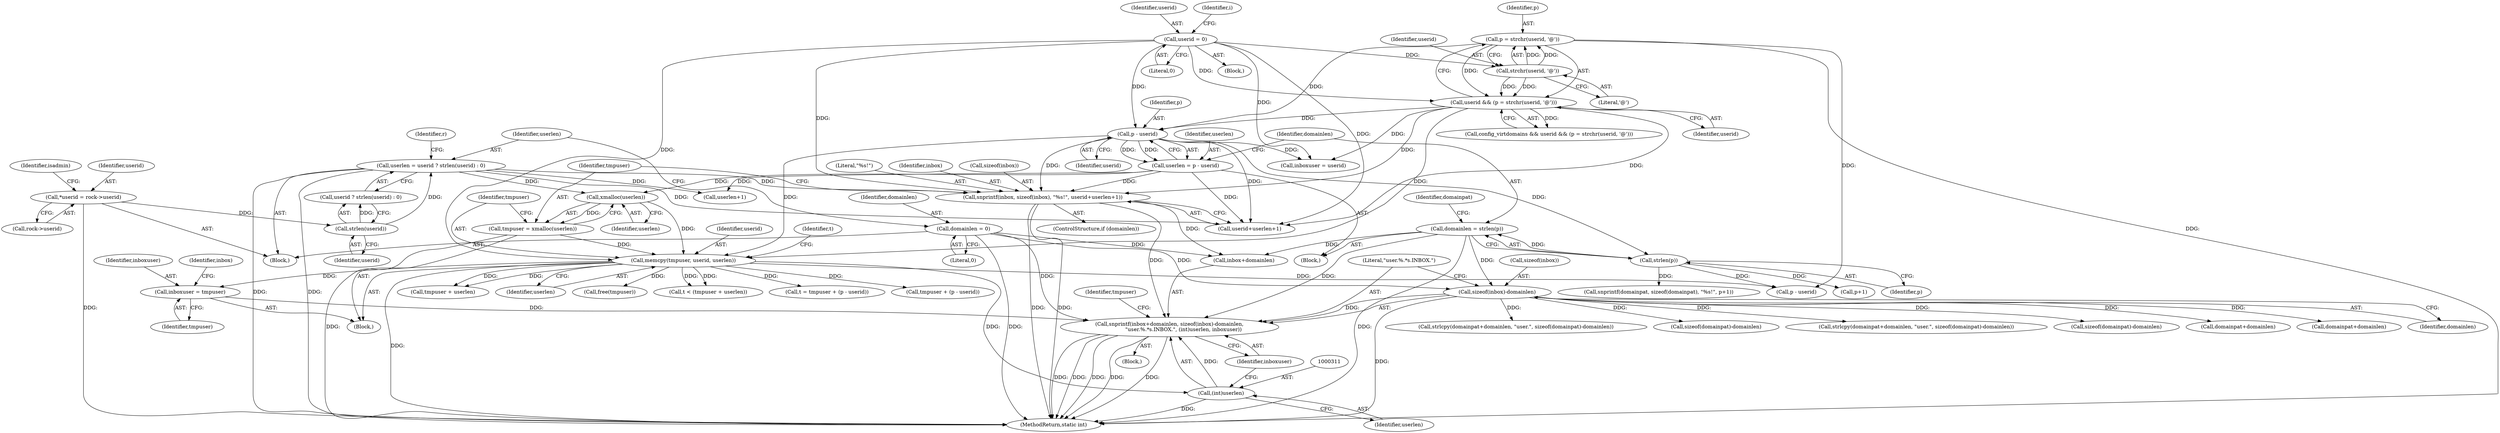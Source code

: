 digraph "0_cyrus-imapd_6bd33275368edfa71ae117de895488584678ac79@API" {
"1000301" [label="(Call,snprintf(inbox+domainlen, sizeof(inbox)-domainlen,\n                 \"user.%.*s.INBOX.\", (int)userlen, inboxuser))"];
"1000250" [label="(Call,snprintf(inbox, sizeof(inbox), \"%s!\", userid+userlen+1))"];
"1000186" [label="(Call,userid = 0)"];
"1000220" [label="(Call,p - userid)"];
"1000212" [label="(Call,p = strchr(userid, '@'))"];
"1000214" [label="(Call,strchr(userid, '@'))"];
"1000210" [label="(Call,userid && (p = strchr(userid, '@')))"];
"1000218" [label="(Call,userlen = p - userid)"];
"1000161" [label="(Call,userlen = userid ? strlen(userid) : 0)"];
"1000165" [label="(Call,strlen(userid))"];
"1000133" [label="(Call,*userid = rock->userid)"];
"1000157" [label="(Call,domainlen = 0)"];
"1000223" [label="(Call,domainlen = strlen(p))"];
"1000225" [label="(Call,strlen(p))"];
"1000305" [label="(Call,sizeof(inbox)-domainlen)"];
"1000310" [label="(Call,(int)userlen)"];
"1000269" [label="(Call,memcpy(tmpuser, userid, userlen))"];
"1000265" [label="(Call,tmpuser = xmalloc(userlen))"];
"1000267" [label="(Call,xmalloc(userlen))"];
"1000298" [label="(Call,inboxuser = tmpuser)"];
"1000227" [label="(Call,snprintf(domainpat, sizeof(domainpat), \"%s!\", p+1))"];
"1000162" [label="(Identifier,userlen)"];
"1000277" [label="(Call,p - userid)"];
"1000165" [label="(Call,strlen(userid))"];
"1000302" [label="(Call,inbox+domainlen)"];
"1000254" [label="(Literal,\"%s!\")"];
"1000269" [label="(Call,memcpy(tmpuser, userid, userlen))"];
"1000300" [label="(Identifier,tmpuser)"];
"1000210" [label="(Call,userid && (p = strchr(userid, '@')))"];
"1000157" [label="(Call,domainlen = 0)"];
"1000223" [label="(Call,domainlen = strlen(p))"];
"1000218" [label="(Call,userlen = p - userid)"];
"1000212" [label="(Call,p = strchr(userid, '@'))"];
"1000159" [label="(Literal,0)"];
"1000272" [label="(Identifier,userlen)"];
"1000255" [label="(Call,userid+userlen+1)"];
"1000186" [label="(Call,userid = 0)"];
"1000188" [label="(Literal,0)"];
"1000221" [label="(Identifier,p)"];
"1000187" [label="(Identifier,userid)"];
"1000267" [label="(Call,xmalloc(userlen))"];
"1000301" [label="(Call,snprintf(inbox+domainlen, sizeof(inbox)-domainlen,\n                 \"user.%.*s.INBOX.\", (int)userlen, inboxuser))"];
"1000225" [label="(Call,strlen(p))"];
"1000314" [label="(Call,free(tmpuser))"];
"1000140" [label="(Identifier,isadmin)"];
"1000172" [label="(Identifier,r)"];
"1000215" [label="(Identifier,userid)"];
"1000251" [label="(Identifier,inbox)"];
"1000281" [label="(Call,t < (tmpuser + userlen))"];
"1000274" [label="(Identifier,t)"];
"1000635" [label="(Call,sizeof(domainpat)-domainlen)"];
"1000217" [label="(Block,)"];
"1000248" [label="(ControlStructure,if (domainlen))"];
"1000641" [label="(Call,strlcpy(domainpat+domainlen, \"user.\", sizeof(domainpat)-domainlen))"];
"1000261" [label="(Call,inboxuser = userid)"];
"1000214" [label="(Call,strchr(userid, '@'))"];
"1000273" [label="(Call,t = tmpuser + (p - userid))"];
"1000268" [label="(Identifier,userlen)"];
"1000213" [label="(Identifier,p)"];
"1000306" [label="(Call,sizeof(inbox))"];
"1000224" [label="(Identifier,domainlen)"];
"1000241" [label="(Block,)"];
"1000266" [label="(Identifier,tmpuser)"];
"1000275" [label="(Call,tmpuser + (p - userid))"];
"1000228" [label="(Identifier,domainpat)"];
"1000270" [label="(Identifier,tmpuser)"];
"1000161" [label="(Call,userlen = userid ? strlen(userid) : 0)"];
"1000646" [label="(Call,sizeof(domainpat)-domainlen)"];
"1000166" [label="(Identifier,userid)"];
"1000222" [label="(Identifier,userid)"];
"1000772" [label="(MethodReturn,static int)"];
"1000299" [label="(Identifier,inboxuser)"];
"1000134" [label="(Identifier,userid)"];
"1000315" [label="(Identifier,tmpuser)"];
"1000309" [label="(Literal,\"user.%.*s.INBOX.\")"];
"1000252" [label="(Call,sizeof(inbox))"];
"1000265" [label="(Call,tmpuser = xmalloc(userlen))"];
"1000283" [label="(Call,tmpuser + userlen)"];
"1000305" [label="(Call,sizeof(inbox)-domainlen)"];
"1000303" [label="(Identifier,inbox)"];
"1000219" [label="(Identifier,userlen)"];
"1000257" [label="(Call,userlen+1)"];
"1000131" [label="(Block,)"];
"1000298" [label="(Call,inboxuser = tmpuser)"];
"1000271" [label="(Identifier,userid)"];
"1000226" [label="(Identifier,p)"];
"1000135" [label="(Call,rock->userid)"];
"1000642" [label="(Call,domainpat+domainlen)"];
"1000185" [label="(Block,)"];
"1000631" [label="(Call,domainpat+domainlen)"];
"1000312" [label="(Identifier,userlen)"];
"1000250" [label="(Call,snprintf(inbox, sizeof(inbox), \"%s!\", userid+userlen+1))"];
"1000308" [label="(Identifier,domainlen)"];
"1000211" [label="(Identifier,userid)"];
"1000208" [label="(Call,config_virtdomains && userid && (p = strchr(userid, '@')))"];
"1000232" [label="(Call,p+1)"];
"1000216" [label="(Literal,'@')"];
"1000163" [label="(Call,userid ? strlen(userid) : 0)"];
"1000264" [label="(Block,)"];
"1000313" [label="(Identifier,inboxuser)"];
"1000310" [label="(Call,(int)userlen)"];
"1000191" [label="(Identifier,i)"];
"1000630" [label="(Call,strlcpy(domainpat+domainlen, \"user.\", sizeof(domainpat)-domainlen))"];
"1000133" [label="(Call,*userid = rock->userid)"];
"1000158" [label="(Identifier,domainlen)"];
"1000220" [label="(Call,p - userid)"];
"1000301" -> "1000241"  [label="AST: "];
"1000301" -> "1000313"  [label="CFG: "];
"1000302" -> "1000301"  [label="AST: "];
"1000305" -> "1000301"  [label="AST: "];
"1000309" -> "1000301"  [label="AST: "];
"1000310" -> "1000301"  [label="AST: "];
"1000313" -> "1000301"  [label="AST: "];
"1000315" -> "1000301"  [label="CFG: "];
"1000301" -> "1000772"  [label="DDG: "];
"1000301" -> "1000772"  [label="DDG: "];
"1000301" -> "1000772"  [label="DDG: "];
"1000301" -> "1000772"  [label="DDG: "];
"1000301" -> "1000772"  [label="DDG: "];
"1000250" -> "1000301"  [label="DDG: "];
"1000157" -> "1000301"  [label="DDG: "];
"1000223" -> "1000301"  [label="DDG: "];
"1000305" -> "1000301"  [label="DDG: "];
"1000310" -> "1000301"  [label="DDG: "];
"1000298" -> "1000301"  [label="DDG: "];
"1000250" -> "1000248"  [label="AST: "];
"1000250" -> "1000255"  [label="CFG: "];
"1000251" -> "1000250"  [label="AST: "];
"1000252" -> "1000250"  [label="AST: "];
"1000254" -> "1000250"  [label="AST: "];
"1000255" -> "1000250"  [label="AST: "];
"1000266" -> "1000250"  [label="CFG: "];
"1000250" -> "1000772"  [label="DDG: "];
"1000250" -> "1000772"  [label="DDG: "];
"1000186" -> "1000250"  [label="DDG: "];
"1000220" -> "1000250"  [label="DDG: "];
"1000210" -> "1000250"  [label="DDG: "];
"1000218" -> "1000250"  [label="DDG: "];
"1000161" -> "1000250"  [label="DDG: "];
"1000250" -> "1000302"  [label="DDG: "];
"1000186" -> "1000185"  [label="AST: "];
"1000186" -> "1000188"  [label="CFG: "];
"1000187" -> "1000186"  [label="AST: "];
"1000188" -> "1000186"  [label="AST: "];
"1000191" -> "1000186"  [label="CFG: "];
"1000186" -> "1000210"  [label="DDG: "];
"1000186" -> "1000214"  [label="DDG: "];
"1000186" -> "1000220"  [label="DDG: "];
"1000186" -> "1000255"  [label="DDG: "];
"1000186" -> "1000261"  [label="DDG: "];
"1000186" -> "1000269"  [label="DDG: "];
"1000220" -> "1000218"  [label="AST: "];
"1000220" -> "1000222"  [label="CFG: "];
"1000221" -> "1000220"  [label="AST: "];
"1000222" -> "1000220"  [label="AST: "];
"1000218" -> "1000220"  [label="CFG: "];
"1000220" -> "1000218"  [label="DDG: "];
"1000220" -> "1000218"  [label="DDG: "];
"1000212" -> "1000220"  [label="DDG: "];
"1000210" -> "1000220"  [label="DDG: "];
"1000220" -> "1000225"  [label="DDG: "];
"1000220" -> "1000255"  [label="DDG: "];
"1000220" -> "1000261"  [label="DDG: "];
"1000220" -> "1000269"  [label="DDG: "];
"1000212" -> "1000210"  [label="AST: "];
"1000212" -> "1000214"  [label="CFG: "];
"1000213" -> "1000212"  [label="AST: "];
"1000214" -> "1000212"  [label="AST: "];
"1000210" -> "1000212"  [label="CFG: "];
"1000212" -> "1000772"  [label="DDG: "];
"1000212" -> "1000210"  [label="DDG: "];
"1000214" -> "1000212"  [label="DDG: "];
"1000214" -> "1000212"  [label="DDG: "];
"1000212" -> "1000277"  [label="DDG: "];
"1000214" -> "1000216"  [label="CFG: "];
"1000215" -> "1000214"  [label="AST: "];
"1000216" -> "1000214"  [label="AST: "];
"1000214" -> "1000210"  [label="DDG: "];
"1000214" -> "1000210"  [label="DDG: "];
"1000210" -> "1000208"  [label="AST: "];
"1000210" -> "1000211"  [label="CFG: "];
"1000211" -> "1000210"  [label="AST: "];
"1000208" -> "1000210"  [label="CFG: "];
"1000210" -> "1000208"  [label="DDG: "];
"1000210" -> "1000255"  [label="DDG: "];
"1000210" -> "1000261"  [label="DDG: "];
"1000210" -> "1000269"  [label="DDG: "];
"1000218" -> "1000217"  [label="AST: "];
"1000219" -> "1000218"  [label="AST: "];
"1000224" -> "1000218"  [label="CFG: "];
"1000218" -> "1000255"  [label="DDG: "];
"1000218" -> "1000257"  [label="DDG: "];
"1000218" -> "1000267"  [label="DDG: "];
"1000161" -> "1000131"  [label="AST: "];
"1000161" -> "1000163"  [label="CFG: "];
"1000162" -> "1000161"  [label="AST: "];
"1000163" -> "1000161"  [label="AST: "];
"1000172" -> "1000161"  [label="CFG: "];
"1000161" -> "1000772"  [label="DDG: "];
"1000161" -> "1000772"  [label="DDG: "];
"1000165" -> "1000161"  [label="DDG: "];
"1000161" -> "1000255"  [label="DDG: "];
"1000161" -> "1000257"  [label="DDG: "];
"1000161" -> "1000267"  [label="DDG: "];
"1000165" -> "1000163"  [label="AST: "];
"1000165" -> "1000166"  [label="CFG: "];
"1000166" -> "1000165"  [label="AST: "];
"1000163" -> "1000165"  [label="CFG: "];
"1000165" -> "1000163"  [label="DDG: "];
"1000133" -> "1000165"  [label="DDG: "];
"1000133" -> "1000131"  [label="AST: "];
"1000133" -> "1000135"  [label="CFG: "];
"1000134" -> "1000133"  [label="AST: "];
"1000135" -> "1000133"  [label="AST: "];
"1000140" -> "1000133"  [label="CFG: "];
"1000133" -> "1000772"  [label="DDG: "];
"1000157" -> "1000131"  [label="AST: "];
"1000157" -> "1000159"  [label="CFG: "];
"1000158" -> "1000157"  [label="AST: "];
"1000159" -> "1000157"  [label="AST: "];
"1000162" -> "1000157"  [label="CFG: "];
"1000157" -> "1000772"  [label="DDG: "];
"1000157" -> "1000302"  [label="DDG: "];
"1000157" -> "1000305"  [label="DDG: "];
"1000223" -> "1000217"  [label="AST: "];
"1000223" -> "1000225"  [label="CFG: "];
"1000224" -> "1000223"  [label="AST: "];
"1000225" -> "1000223"  [label="AST: "];
"1000228" -> "1000223"  [label="CFG: "];
"1000223" -> "1000772"  [label="DDG: "];
"1000225" -> "1000223"  [label="DDG: "];
"1000223" -> "1000302"  [label="DDG: "];
"1000223" -> "1000305"  [label="DDG: "];
"1000225" -> "1000226"  [label="CFG: "];
"1000226" -> "1000225"  [label="AST: "];
"1000225" -> "1000227"  [label="DDG: "];
"1000225" -> "1000232"  [label="DDG: "];
"1000225" -> "1000277"  [label="DDG: "];
"1000305" -> "1000308"  [label="CFG: "];
"1000306" -> "1000305"  [label="AST: "];
"1000308" -> "1000305"  [label="AST: "];
"1000309" -> "1000305"  [label="CFG: "];
"1000305" -> "1000772"  [label="DDG: "];
"1000305" -> "1000630"  [label="DDG: "];
"1000305" -> "1000631"  [label="DDG: "];
"1000305" -> "1000635"  [label="DDG: "];
"1000305" -> "1000641"  [label="DDG: "];
"1000305" -> "1000642"  [label="DDG: "];
"1000305" -> "1000646"  [label="DDG: "];
"1000310" -> "1000312"  [label="CFG: "];
"1000311" -> "1000310"  [label="AST: "];
"1000312" -> "1000310"  [label="AST: "];
"1000313" -> "1000310"  [label="CFG: "];
"1000310" -> "1000772"  [label="DDG: "];
"1000269" -> "1000310"  [label="DDG: "];
"1000269" -> "1000264"  [label="AST: "];
"1000269" -> "1000272"  [label="CFG: "];
"1000270" -> "1000269"  [label="AST: "];
"1000271" -> "1000269"  [label="AST: "];
"1000272" -> "1000269"  [label="AST: "];
"1000274" -> "1000269"  [label="CFG: "];
"1000269" -> "1000772"  [label="DDG: "];
"1000265" -> "1000269"  [label="DDG: "];
"1000267" -> "1000269"  [label="DDG: "];
"1000269" -> "1000273"  [label="DDG: "];
"1000269" -> "1000275"  [label="DDG: "];
"1000269" -> "1000277"  [label="DDG: "];
"1000269" -> "1000281"  [label="DDG: "];
"1000269" -> "1000281"  [label="DDG: "];
"1000269" -> "1000283"  [label="DDG: "];
"1000269" -> "1000283"  [label="DDG: "];
"1000269" -> "1000298"  [label="DDG: "];
"1000269" -> "1000314"  [label="DDG: "];
"1000265" -> "1000264"  [label="AST: "];
"1000265" -> "1000267"  [label="CFG: "];
"1000266" -> "1000265"  [label="AST: "];
"1000267" -> "1000265"  [label="AST: "];
"1000270" -> "1000265"  [label="CFG: "];
"1000265" -> "1000772"  [label="DDG: "];
"1000267" -> "1000265"  [label="DDG: "];
"1000267" -> "1000268"  [label="CFG: "];
"1000268" -> "1000267"  [label="AST: "];
"1000298" -> "1000264"  [label="AST: "];
"1000298" -> "1000300"  [label="CFG: "];
"1000299" -> "1000298"  [label="AST: "];
"1000300" -> "1000298"  [label="AST: "];
"1000303" -> "1000298"  [label="CFG: "];
}
